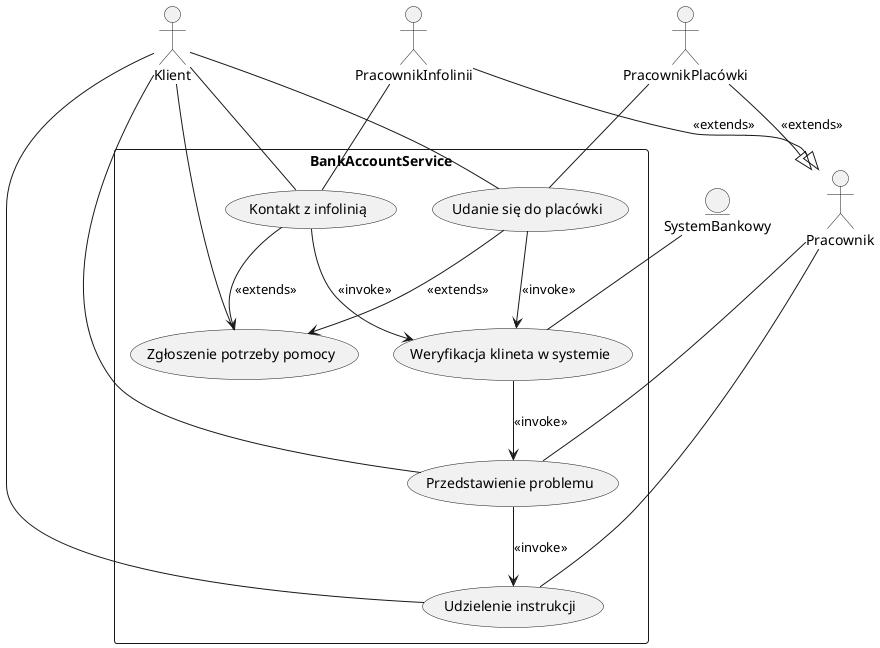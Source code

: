 'Diagram przypadków użycia - uzyskanie pomocy lub informacji w placówce lub przez infolinię
@startuml

actor Klient as K

actor Pracownik as P
actor PracownikPlacówki as PP
actor PracownikInfolinii as PI

entity SystemBankowy as S

rectangle BankAccountService {
    usecase "Zgłoszenie potrzeby pomocy" as pomoc
    usecase "Udanie się do placówki" as placowka
    usecase "Kontakt z infolinią" as infolinia
    usecase "Przedstawienie problemu" as problem
    usecase "Weryfikacja klineta w systemie" as weryfikacja
    usecase "Udzielenie instrukcji" as instrukcja
}

PP --|> P : <<extends>>
PI --|> P : <<extends>>

K -- pomoc
K -- problem
P -- problem
PP -- placowka
K -- placowka
PI -- infolinia
K -- infolinia
S -- weryfikacja
P -- instrukcja
K -- instrukcja
placowka --> pomoc : <<extends>>
infolinia --> pomoc : <<extends>>
placowka --> weryfikacja : <<invoke>>
infolinia --> weryfikacja : <<invoke>>
weryfikacja --> problem : <<invoke>>
problem --> instrukcja : <<invoke>>

@enduml